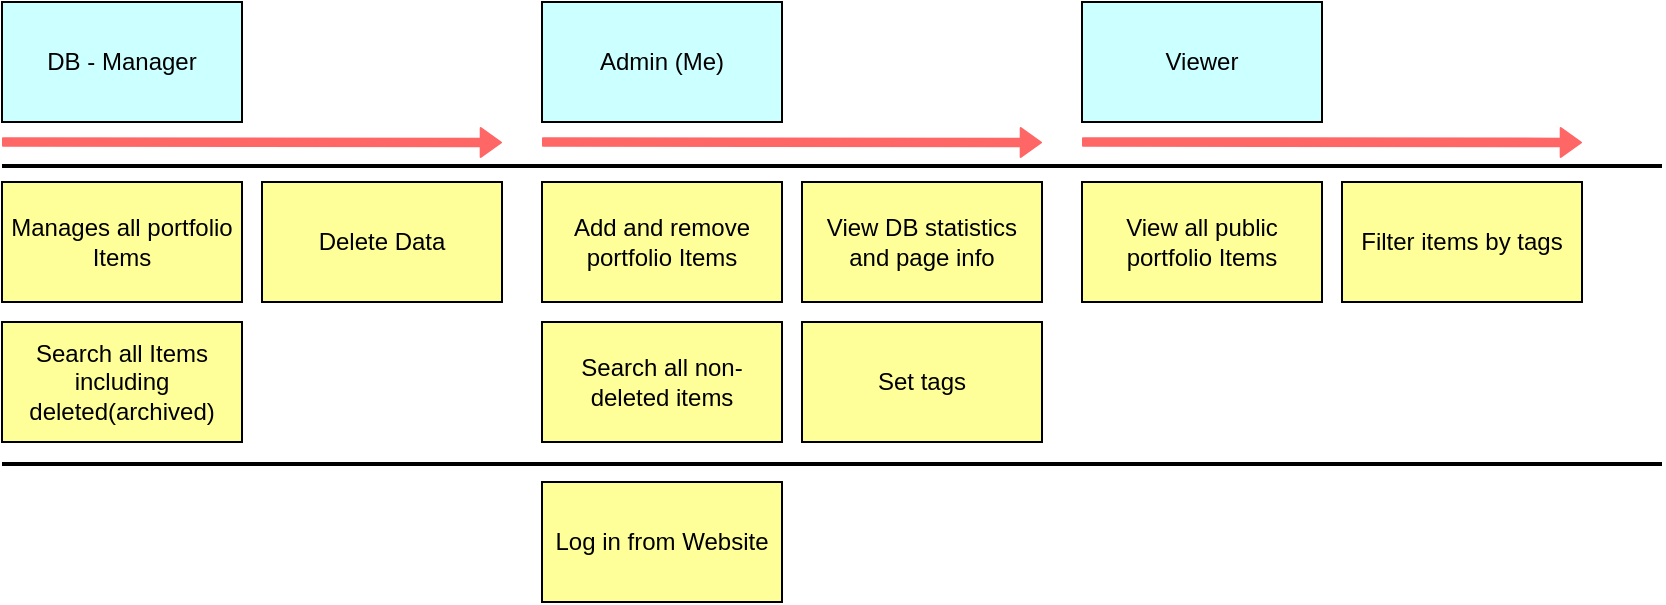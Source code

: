 <mxfile version="12.4.3" type="device" pages="1"><diagram id="OVwg4W1B6ybtqFVuqNhn" name="Page-1"><mxGraphModel dx="982" dy="379" grid="1" gridSize="10" guides="1" tooltips="1" connect="1" arrows="1" fold="1" page="1" pageScale="1" pageWidth="850" pageHeight="1100" math="0" shadow="0"><root><mxCell id="0"/><mxCell id="1" parent="0"/><mxCell id="sTfPGbmpoB1iElmFxNBK-1" value="Admin (Me)" style="rounded=0;whiteSpace=wrap;html=1;fillColor=#CCFFFF;" vertex="1" parent="1"><mxGeometry x="280" y="10" width="120" height="60" as="geometry"/></mxCell><mxCell id="sTfPGbmpoB1iElmFxNBK-2" value="Viewer" style="rounded=0;whiteSpace=wrap;html=1;fillColor=#CCFFFF;" vertex="1" parent="1"><mxGeometry x="550" y="10" width="120" height="60" as="geometry"/></mxCell><mxCell id="sTfPGbmpoB1iElmFxNBK-3" value="DB - Manager" style="rounded=0;whiteSpace=wrap;html=1;fillColor=#CCFFFF;" vertex="1" parent="1"><mxGeometry x="10.0" y="10" width="120" height="60" as="geometry"/></mxCell><mxCell id="sTfPGbmpoB1iElmFxNBK-4" value="" style="line;strokeWidth=2;fillColor=none;align=left;verticalAlign=middle;spacingTop=-1;spacingLeft=3;spacingRight=3;rotatable=0;labelPosition=right;points=[];portConstraint=eastwest;" vertex="1" parent="1"><mxGeometry x="10" y="88" width="830" height="8" as="geometry"/></mxCell><mxCell id="sTfPGbmpoB1iElmFxNBK-5" value="Add and remove portfolio Items" style="rounded=0;whiteSpace=wrap;html=1;fillColor=#FFFF99;" vertex="1" parent="1"><mxGeometry x="280" y="100" width="120" height="60" as="geometry"/></mxCell><mxCell id="sTfPGbmpoB1iElmFxNBK-6" value="View all public portfolio Items" style="rounded=0;whiteSpace=wrap;html=1;fillColor=#FFFF99;" vertex="1" parent="1"><mxGeometry x="550" y="100" width="120" height="60" as="geometry"/></mxCell><mxCell id="sTfPGbmpoB1iElmFxNBK-7" value="Manages all portfolio Items" style="rounded=0;whiteSpace=wrap;html=1;fillColor=#FFFF99;" vertex="1" parent="1"><mxGeometry x="10" y="100" width="120" height="60" as="geometry"/></mxCell><mxCell id="sTfPGbmpoB1iElmFxNBK-8" value="Delete Data" style="rounded=0;whiteSpace=wrap;html=1;fillColor=#FFFF99;" vertex="1" parent="1"><mxGeometry x="140" y="100" width="120" height="60" as="geometry"/></mxCell><mxCell id="sTfPGbmpoB1iElmFxNBK-9" value="View DB statistics&lt;br&gt;and page info" style="rounded=0;whiteSpace=wrap;html=1;fillColor=#FFFF99;" vertex="1" parent="1"><mxGeometry x="410" y="100" width="120" height="60" as="geometry"/></mxCell><mxCell id="sTfPGbmpoB1iElmFxNBK-11" value="Search all Items including deleted(archived)" style="rounded=0;whiteSpace=wrap;html=1;fillColor=#FFFF99;" vertex="1" parent="1"><mxGeometry x="10" y="170" width="120" height="60" as="geometry"/></mxCell><mxCell id="sTfPGbmpoB1iElmFxNBK-12" value="Search all non-deleted items" style="rounded=0;whiteSpace=wrap;html=1;fillColor=#FFFF99;" vertex="1" parent="1"><mxGeometry x="280" y="170" width="120" height="60" as="geometry"/></mxCell><mxCell id="sTfPGbmpoB1iElmFxNBK-13" value="" style="shape=flexArrow;endArrow=classic;html=1;fillColor=#FF6666;strokeColor=#FF6666;endWidth=9.615;endSize=3.048;width=3.81;" edge="1" parent="1"><mxGeometry width="50" height="50" relative="1" as="geometry"><mxPoint x="10" y="80" as="sourcePoint"/><mxPoint x="260" y="80.24" as="targetPoint"/></mxGeometry></mxCell><mxCell id="sTfPGbmpoB1iElmFxNBK-14" value="" style="shape=flexArrow;endArrow=classic;html=1;fillColor=#FF6666;strokeColor=#FF6666;endWidth=9.615;endSize=3.048;width=3.81;" edge="1" parent="1"><mxGeometry width="50" height="50" relative="1" as="geometry"><mxPoint x="280.0" y="80.0" as="sourcePoint"/><mxPoint x="530" y="80.24" as="targetPoint"/></mxGeometry></mxCell><mxCell id="sTfPGbmpoB1iElmFxNBK-15" value="" style="shape=flexArrow;endArrow=classic;html=1;fillColor=#FF6666;strokeColor=#FF6666;endWidth=9.615;endSize=3.048;width=3.81;" edge="1" parent="1"><mxGeometry width="50" height="50" relative="1" as="geometry"><mxPoint x="550" y="80" as="sourcePoint"/><mxPoint x="800" y="80.24" as="targetPoint"/></mxGeometry></mxCell><mxCell id="sTfPGbmpoB1iElmFxNBK-16" value="Filter items by tags" style="rounded=0;whiteSpace=wrap;html=1;fillColor=#FFFF99;" vertex="1" parent="1"><mxGeometry x="680" y="100" width="120" height="60" as="geometry"/></mxCell><mxCell id="sTfPGbmpoB1iElmFxNBK-17" value="Set tags" style="rounded=0;whiteSpace=wrap;html=1;fillColor=#FFFF99;" vertex="1" parent="1"><mxGeometry x="410" y="170" width="120" height="60" as="geometry"/></mxCell><mxCell id="sTfPGbmpoB1iElmFxNBK-18" value="Log in from Website" style="rounded=0;whiteSpace=wrap;html=1;fillColor=#FFFF99;" vertex="1" parent="1"><mxGeometry x="280" y="250" width="120" height="60" as="geometry"/></mxCell><mxCell id="sTfPGbmpoB1iElmFxNBK-19" value="" style="line;strokeWidth=2;fillColor=#CCFFFF;align=left;verticalAlign=middle;spacingTop=-1;spacingLeft=3;spacingRight=3;rotatable=0;labelPosition=right;points=[];portConstraint=eastwest;" vertex="1" parent="1"><mxGeometry x="10" y="237" width="830" height="8" as="geometry"/></mxCell></root></mxGraphModel></diagram></mxfile>